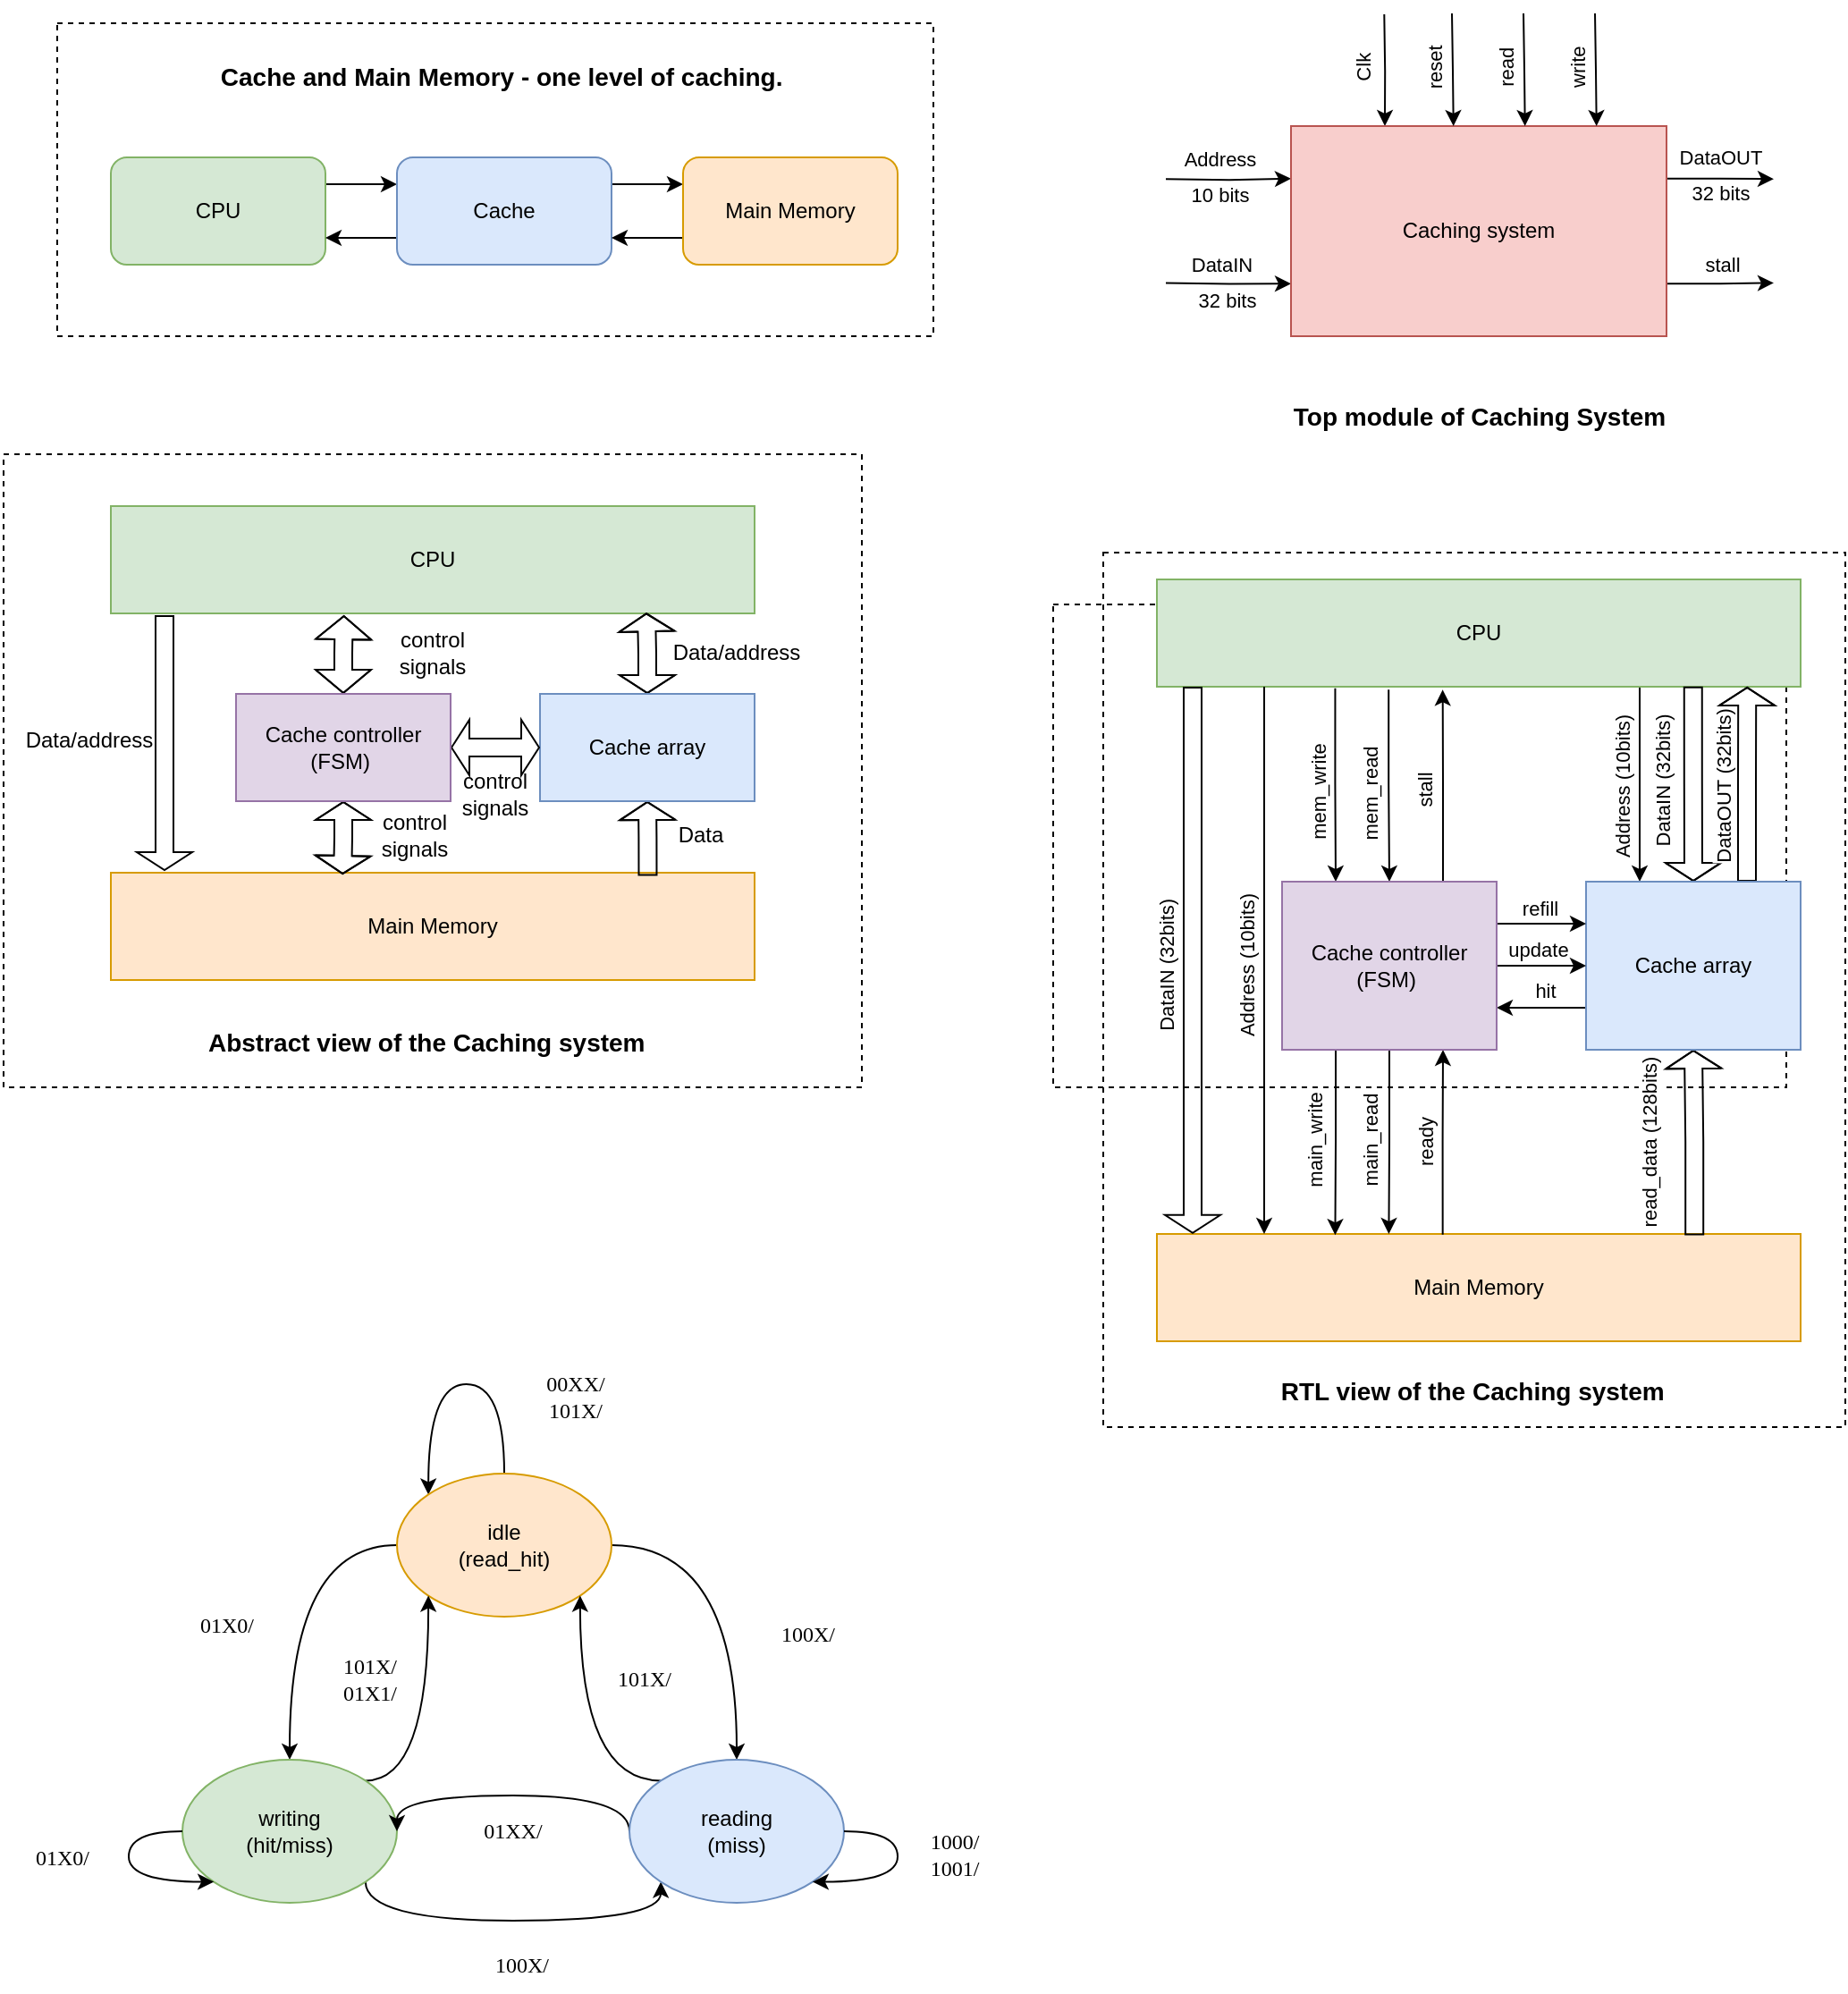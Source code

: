 <mxfile version="21.7.4" type="device">
  <diagram name="Page-1" id="ND6VZfvyGg5ynUlDgcNE">
    <mxGraphModel dx="742" dy="447" grid="0" gridSize="10" guides="1" tooltips="1" connect="1" arrows="1" fold="1" page="1" pageScale="1" pageWidth="1100" pageHeight="850" math="0" shadow="0">
      <root>
        <mxCell id="0" />
        <mxCell id="1" parent="0" />
        <mxCell id="cxgSJoGhjeEEHLOUUmLE-9" value="" style="rounded=0;whiteSpace=wrap;html=1;fillColor=none;strokeColor=default;dashed=1;" parent="1" vertex="1">
          <mxGeometry x="50" y="125" width="490" height="175" as="geometry" />
        </mxCell>
        <mxCell id="cxgSJoGhjeEEHLOUUmLE-4" style="edgeStyle=orthogonalEdgeStyle;rounded=0;orthogonalLoop=1;jettySize=auto;html=1;exitX=1;exitY=0.25;exitDx=0;exitDy=0;entryX=0;entryY=0.25;entryDx=0;entryDy=0;" parent="1" source="cxgSJoGhjeEEHLOUUmLE-1" target="cxgSJoGhjeEEHLOUUmLE-2" edge="1">
          <mxGeometry relative="1" as="geometry" />
        </mxCell>
        <mxCell id="cxgSJoGhjeEEHLOUUmLE-1" value="CPU" style="rounded=1;whiteSpace=wrap;html=1;fillColor=#d5e8d4;strokeColor=#82b366;" parent="1" vertex="1">
          <mxGeometry x="80" y="200" width="120" height="60" as="geometry" />
        </mxCell>
        <mxCell id="cxgSJoGhjeEEHLOUUmLE-5" style="edgeStyle=orthogonalEdgeStyle;rounded=0;orthogonalLoop=1;jettySize=auto;html=1;exitX=0;exitY=0.75;exitDx=0;exitDy=0;entryX=1;entryY=0.75;entryDx=0;entryDy=0;" parent="1" source="cxgSJoGhjeEEHLOUUmLE-2" target="cxgSJoGhjeEEHLOUUmLE-1" edge="1">
          <mxGeometry relative="1" as="geometry" />
        </mxCell>
        <mxCell id="cxgSJoGhjeEEHLOUUmLE-6" style="edgeStyle=orthogonalEdgeStyle;rounded=0;orthogonalLoop=1;jettySize=auto;html=1;exitX=1;exitY=0.25;exitDx=0;exitDy=0;entryX=0;entryY=0.25;entryDx=0;entryDy=0;" parent="1" source="cxgSJoGhjeEEHLOUUmLE-2" target="cxgSJoGhjeEEHLOUUmLE-3" edge="1">
          <mxGeometry relative="1" as="geometry" />
        </mxCell>
        <mxCell id="cxgSJoGhjeEEHLOUUmLE-2" value="Cache" style="rounded=1;whiteSpace=wrap;html=1;fillColor=#dae8fc;strokeColor=#6c8ebf;" parent="1" vertex="1">
          <mxGeometry x="240" y="200" width="120" height="60" as="geometry" />
        </mxCell>
        <mxCell id="cxgSJoGhjeEEHLOUUmLE-7" style="edgeStyle=orthogonalEdgeStyle;rounded=0;orthogonalLoop=1;jettySize=auto;html=1;exitX=0;exitY=0.75;exitDx=0;exitDy=0;entryX=1;entryY=0.75;entryDx=0;entryDy=0;" parent="1" source="cxgSJoGhjeEEHLOUUmLE-3" target="cxgSJoGhjeEEHLOUUmLE-2" edge="1">
          <mxGeometry relative="1" as="geometry" />
        </mxCell>
        <mxCell id="cxgSJoGhjeEEHLOUUmLE-3" value="Main Memory" style="rounded=1;whiteSpace=wrap;html=1;fillColor=#ffe6cc;strokeColor=#d79b00;" parent="1" vertex="1">
          <mxGeometry x="400" y="200" width="120" height="60" as="geometry" />
        </mxCell>
        <mxCell id="cxgSJoGhjeEEHLOUUmLE-8" value="Cache and Main Memory - one level of caching.&amp;nbsp;" style="text;html=1;align=center;verticalAlign=middle;resizable=0;points=[];autosize=1;strokeColor=none;fillColor=none;fontSize=14;fontStyle=1" parent="1" vertex="1">
          <mxGeometry x="130" y="140" width="340" height="30" as="geometry" />
        </mxCell>
        <mxCell id="cxgSJoGhjeEEHLOUUmLE-12" style="edgeStyle=orthogonalEdgeStyle;rounded=0;orthogonalLoop=1;jettySize=auto;html=1;exitX=0;exitY=0.25;exitDx=0;exitDy=0;entryX=0;entryY=0.25;entryDx=0;entryDy=0;" parent="1" target="cxgSJoGhjeEEHLOUUmLE-10" edge="1">
          <mxGeometry relative="1" as="geometry">
            <mxPoint x="670" y="212.095" as="sourcePoint" />
          </mxGeometry>
        </mxCell>
        <mxCell id="cxgSJoGhjeEEHLOUUmLE-22" value="Address" style="edgeLabel;html=1;align=center;verticalAlign=middle;resizable=0;points=[];" parent="cxgSJoGhjeEEHLOUUmLE-12" vertex="1" connectable="0">
          <mxGeometry x="-0.292" relative="1" as="geometry">
            <mxPoint x="5" y="-12" as="offset" />
          </mxGeometry>
        </mxCell>
        <mxCell id="cxgSJoGhjeEEHLOUUmLE-24" value="10 bits" style="edgeLabel;html=1;align=center;verticalAlign=middle;resizable=0;points=[];" parent="cxgSJoGhjeEEHLOUUmLE-12" vertex="1" connectable="0">
          <mxGeometry x="-0.318" y="-3" relative="1" as="geometry">
            <mxPoint x="6" y="5" as="offset" />
          </mxGeometry>
        </mxCell>
        <mxCell id="cxgSJoGhjeEEHLOUUmLE-14" style="edgeStyle=orthogonalEdgeStyle;rounded=0;orthogonalLoop=1;jettySize=auto;html=1;exitX=0;exitY=0.75;exitDx=0;exitDy=0;entryX=0;entryY=0.75;entryDx=0;entryDy=0;" parent="1" target="cxgSJoGhjeEEHLOUUmLE-10" edge="1">
          <mxGeometry relative="1" as="geometry">
            <mxPoint x="670" y="270.19" as="sourcePoint" />
          </mxGeometry>
        </mxCell>
        <mxCell id="cxgSJoGhjeEEHLOUUmLE-23" value="DataIN" style="edgeLabel;html=1;align=center;verticalAlign=middle;resizable=0;points=[];" parent="cxgSJoGhjeEEHLOUUmLE-14" vertex="1" connectable="0">
          <mxGeometry x="-0.097" relative="1" as="geometry">
            <mxPoint x="-1" y="-11" as="offset" />
          </mxGeometry>
        </mxCell>
        <mxCell id="cxgSJoGhjeEEHLOUUmLE-25" value="32 bits" style="edgeLabel;html=1;align=center;verticalAlign=middle;resizable=0;points=[];" parent="cxgSJoGhjeEEHLOUUmLE-14" vertex="1" connectable="0">
          <mxGeometry x="-0.069" y="-1" relative="1" as="geometry">
            <mxPoint x="1" y="8" as="offset" />
          </mxGeometry>
        </mxCell>
        <mxCell id="cxgSJoGhjeEEHLOUUmLE-15" style="edgeStyle=orthogonalEdgeStyle;rounded=0;orthogonalLoop=1;jettySize=auto;html=1;exitX=0.25;exitY=0;exitDx=0;exitDy=0;entryX=0.25;entryY=0;entryDx=0;entryDy=0;" parent="1" target="cxgSJoGhjeEEHLOUUmLE-10" edge="1">
          <mxGeometry relative="1" as="geometry">
            <mxPoint x="792.143" y="120" as="sourcePoint" />
          </mxGeometry>
        </mxCell>
        <mxCell id="cxgSJoGhjeEEHLOUUmLE-39" value="Clk" style="edgeLabel;html=1;align=center;verticalAlign=middle;resizable=0;points=[];rotation=-90;" parent="cxgSJoGhjeEEHLOUUmLE-15" vertex="1" connectable="0">
          <mxGeometry x="-0.414" y="2" relative="1" as="geometry">
            <mxPoint x="-14" y="12" as="offset" />
          </mxGeometry>
        </mxCell>
        <mxCell id="cxgSJoGhjeEEHLOUUmLE-40" value="reset" style="edgeLabel;html=1;align=center;verticalAlign=middle;resizable=0;points=[];rotation=-90;" parent="cxgSJoGhjeEEHLOUUmLE-15" vertex="1" connectable="0">
          <mxGeometry x="-0.414" y="2" relative="1" as="geometry">
            <mxPoint x="26" y="12" as="offset" />
          </mxGeometry>
        </mxCell>
        <mxCell id="cxgSJoGhjeEEHLOUUmLE-41" value="read" style="edgeLabel;html=1;align=center;verticalAlign=middle;resizable=0;points=[];rotation=-90;" parent="cxgSJoGhjeEEHLOUUmLE-15" vertex="1" connectable="0">
          <mxGeometry x="-0.414" y="2" relative="1" as="geometry">
            <mxPoint x="66" y="12" as="offset" />
          </mxGeometry>
        </mxCell>
        <mxCell id="cxgSJoGhjeEEHLOUUmLE-42" value="write" style="edgeLabel;html=1;align=center;verticalAlign=middle;resizable=0;points=[];rotation=-90;" parent="cxgSJoGhjeEEHLOUUmLE-15" vertex="1" connectable="0">
          <mxGeometry x="-0.414" y="2" relative="1" as="geometry">
            <mxPoint x="106" y="12" as="offset" />
          </mxGeometry>
        </mxCell>
        <mxCell id="cxgSJoGhjeEEHLOUUmLE-20" style="edgeStyle=orthogonalEdgeStyle;rounded=0;orthogonalLoop=1;jettySize=auto;html=1;exitX=1;exitY=0.25;exitDx=0;exitDy=0;" parent="1" source="cxgSJoGhjeEEHLOUUmLE-10" edge="1">
          <mxGeometry relative="1" as="geometry">
            <mxPoint x="1010" y="212.095" as="targetPoint" />
          </mxGeometry>
        </mxCell>
        <mxCell id="cxgSJoGhjeEEHLOUUmLE-28" value="DataOUT" style="edgeLabel;html=1;align=center;verticalAlign=middle;resizable=0;points=[];" parent="cxgSJoGhjeEEHLOUUmLE-20" vertex="1" connectable="0">
          <mxGeometry x="0.067" y="1" relative="1" as="geometry">
            <mxPoint x="-2" y="-12" as="offset" />
          </mxGeometry>
        </mxCell>
        <mxCell id="cxgSJoGhjeEEHLOUUmLE-137" value="32 bits" style="edgeLabel;html=1;align=center;verticalAlign=middle;resizable=0;points=[];" parent="cxgSJoGhjeEEHLOUUmLE-20" vertex="1" connectable="0">
          <mxGeometry x="0.067" y="1" relative="1" as="geometry">
            <mxPoint x="-2" y="8" as="offset" />
          </mxGeometry>
        </mxCell>
        <mxCell id="cxgSJoGhjeEEHLOUUmLE-21" style="edgeStyle=orthogonalEdgeStyle;rounded=0;orthogonalLoop=1;jettySize=auto;html=1;exitX=1;exitY=0.75;exitDx=0;exitDy=0;" parent="1" source="cxgSJoGhjeEEHLOUUmLE-10" edge="1">
          <mxGeometry relative="1" as="geometry">
            <mxPoint x="1010" y="270.19" as="targetPoint" />
          </mxGeometry>
        </mxCell>
        <mxCell id="cxgSJoGhjeEEHLOUUmLE-27" value="stall" style="edgeLabel;html=1;align=center;verticalAlign=middle;resizable=0;points=[];" parent="cxgSJoGhjeEEHLOUUmLE-21" vertex="1" connectable="0">
          <mxGeometry x="0.247" y="-2" relative="1" as="geometry">
            <mxPoint x="-7" y="-13" as="offset" />
          </mxGeometry>
        </mxCell>
        <mxCell id="cxgSJoGhjeEEHLOUUmLE-10" value="Caching system" style="rounded=0;whiteSpace=wrap;html=1;fillColor=#f8cecc;strokeColor=#b85450;" parent="1" vertex="1">
          <mxGeometry x="740" y="182.5" width="210" height="117.5" as="geometry" />
        </mxCell>
        <mxCell id="cxgSJoGhjeEEHLOUUmLE-36" style="edgeStyle=orthogonalEdgeStyle;rounded=0;orthogonalLoop=1;jettySize=auto;html=1;exitX=0.25;exitY=0;exitDx=0;exitDy=0;entryX=0.25;entryY=0;entryDx=0;entryDy=0;" parent="1" edge="1">
          <mxGeometry relative="1" as="geometry">
            <mxPoint x="830.86" y="182.5" as="targetPoint" />
            <mxPoint x="830.003" y="119.5" as="sourcePoint" />
          </mxGeometry>
        </mxCell>
        <mxCell id="cxgSJoGhjeEEHLOUUmLE-37" style="edgeStyle=orthogonalEdgeStyle;rounded=0;orthogonalLoop=1;jettySize=auto;html=1;exitX=0.25;exitY=0;exitDx=0;exitDy=0;entryX=0.25;entryY=0;entryDx=0;entryDy=0;" parent="1" edge="1">
          <mxGeometry relative="1" as="geometry">
            <mxPoint x="870.86" y="182.5" as="targetPoint" />
            <mxPoint x="870.003" y="119.5" as="sourcePoint" />
          </mxGeometry>
        </mxCell>
        <mxCell id="cxgSJoGhjeEEHLOUUmLE-38" style="edgeStyle=orthogonalEdgeStyle;rounded=0;orthogonalLoop=1;jettySize=auto;html=1;exitX=0.25;exitY=0;exitDx=0;exitDy=0;entryX=0.25;entryY=0;entryDx=0;entryDy=0;" parent="1" edge="1">
          <mxGeometry relative="1" as="geometry">
            <mxPoint x="910.86" y="182.5" as="targetPoint" />
            <mxPoint x="910.003" y="119.5" as="sourcePoint" />
          </mxGeometry>
        </mxCell>
        <mxCell id="cxgSJoGhjeEEHLOUUmLE-43" value="Top module of Caching System" style="text;html=1;align=center;verticalAlign=middle;resizable=0;points=[];autosize=1;strokeColor=none;fillColor=none;fontSize=14;fontStyle=1" parent="1" vertex="1">
          <mxGeometry x="730" y="330" width="230" height="30" as="geometry" />
        </mxCell>
        <mxCell id="cxgSJoGhjeEEHLOUUmLE-44" value="" style="rounded=0;whiteSpace=wrap;html=1;fillColor=none;strokeColor=default;dashed=1;" parent="1" vertex="1">
          <mxGeometry x="607" y="450" width="410" height="270" as="geometry" />
        </mxCell>
        <mxCell id="cxgSJoGhjeEEHLOUUmLE-45" value="CPU" style="rounded=0;whiteSpace=wrap;html=1;fillColor=#d5e8d4;strokeColor=#82b366;" parent="1" vertex="1">
          <mxGeometry x="80" y="395" width="360" height="60" as="geometry" />
        </mxCell>
        <mxCell id="cxgSJoGhjeEEHLOUUmLE-46" value="Main Memory" style="rounded=0;whiteSpace=wrap;html=1;fillColor=#ffe6cc;strokeColor=#d79b00;" parent="1" vertex="1">
          <mxGeometry x="80" y="600" width="360" height="60" as="geometry" />
        </mxCell>
        <mxCell id="cxgSJoGhjeEEHLOUUmLE-54" style="edgeStyle=orthogonalEdgeStyle;rounded=0;orthogonalLoop=1;jettySize=auto;html=1;exitX=0.5;exitY=0;exitDx=0;exitDy=0;entryX=0.832;entryY=0.994;entryDx=0;entryDy=0;entryPerimeter=0;startArrow=classic;startFill=1;shape=flexArrow;endSize=3;startSize=3;fillColor=none;" parent="1" source="cxgSJoGhjeEEHLOUUmLE-47" target="cxgSJoGhjeEEHLOUUmLE-45" edge="1">
          <mxGeometry relative="1" as="geometry" />
        </mxCell>
        <mxCell id="cxgSJoGhjeEEHLOUUmLE-60" style="edgeStyle=orthogonalEdgeStyle;rounded=0;orthogonalLoop=1;jettySize=auto;html=1;exitX=0.834;exitY=0.029;exitDx=0;exitDy=0;entryX=0.5;entryY=1;entryDx=0;entryDy=0;shape=flexArrow;endSize=3;startSize=3;exitPerimeter=0;" parent="1" source="cxgSJoGhjeEEHLOUUmLE-46" target="cxgSJoGhjeEEHLOUUmLE-47" edge="1">
          <mxGeometry relative="1" as="geometry" />
        </mxCell>
        <mxCell id="cxgSJoGhjeEEHLOUUmLE-47" value="Cache array" style="rounded=0;whiteSpace=wrap;html=1;fillColor=#dae8fc;strokeColor=#6c8ebf;" parent="1" vertex="1">
          <mxGeometry x="320" y="500" width="120" height="60" as="geometry" />
        </mxCell>
        <mxCell id="cxgSJoGhjeEEHLOUUmLE-51" style="edgeStyle=orthogonalEdgeStyle;rounded=0;orthogonalLoop=1;jettySize=auto;html=1;exitX=0.5;exitY=0;exitDx=0;exitDy=0;entryX=0.362;entryY=1.017;entryDx=0;entryDy=0;entryPerimeter=0;startArrow=classic;startFill=1;shape=flexArrow;endSize=4;startSize=4;" parent="1" source="cxgSJoGhjeEEHLOUUmLE-48" target="cxgSJoGhjeEEHLOUUmLE-45" edge="1">
          <mxGeometry relative="1" as="geometry" />
        </mxCell>
        <mxCell id="cxgSJoGhjeEEHLOUUmLE-53" style="edgeStyle=orthogonalEdgeStyle;rounded=0;orthogonalLoop=1;jettySize=auto;html=1;exitX=1;exitY=0.5;exitDx=0;exitDy=0;entryX=0;entryY=0.5;entryDx=0;entryDy=0;startArrow=classic;startFill=1;shape=flexArrow;endSize=3;startSize=3;" parent="1" source="cxgSJoGhjeEEHLOUUmLE-48" target="cxgSJoGhjeEEHLOUUmLE-47" edge="1">
          <mxGeometry relative="1" as="geometry" />
        </mxCell>
        <mxCell id="cxgSJoGhjeEEHLOUUmLE-59" style="edgeStyle=orthogonalEdgeStyle;rounded=0;orthogonalLoop=1;jettySize=auto;html=1;exitX=0.5;exitY=1;exitDx=0;exitDy=0;entryX=0.36;entryY=0.017;entryDx=0;entryDy=0;entryPerimeter=0;startArrow=classic;startFill=1;shape=flexArrow;endSize=3;startSize=3;" parent="1" source="cxgSJoGhjeEEHLOUUmLE-48" target="cxgSJoGhjeEEHLOUUmLE-46" edge="1">
          <mxGeometry relative="1" as="geometry" />
        </mxCell>
        <mxCell id="cxgSJoGhjeEEHLOUUmLE-48" value="Cache controller&lt;br&gt;(FSM)&amp;nbsp;" style="rounded=0;whiteSpace=wrap;html=1;fillColor=#e1d5e7;strokeColor=#9673a6;" parent="1" vertex="1">
          <mxGeometry x="150" y="500" width="120" height="60" as="geometry" />
        </mxCell>
        <mxCell id="cxgSJoGhjeEEHLOUUmLE-58" value="" style="endArrow=classic;html=1;rounded=0;shape=flexArrow;endSize=3;startSize=3;" parent="1" edge="1">
          <mxGeometry width="50" height="50" relative="1" as="geometry">
            <mxPoint x="110" y="456" as="sourcePoint" />
            <mxPoint x="110" y="599" as="targetPoint" />
          </mxGeometry>
        </mxCell>
        <mxCell id="cxgSJoGhjeEEHLOUUmLE-61" value="control signals" style="text;html=1;strokeColor=none;fillColor=none;align=center;verticalAlign=middle;whiteSpace=wrap;rounded=0;" parent="1" vertex="1">
          <mxGeometry x="230" y="462" width="60" height="30" as="geometry" />
        </mxCell>
        <mxCell id="cxgSJoGhjeEEHLOUUmLE-62" value="control signals" style="text;html=1;strokeColor=none;fillColor=none;align=center;verticalAlign=middle;whiteSpace=wrap;rounded=0;" parent="1" vertex="1">
          <mxGeometry x="220" y="564" width="60" height="30" as="geometry" />
        </mxCell>
        <mxCell id="cxgSJoGhjeEEHLOUUmLE-63" value="control signals" style="text;html=1;strokeColor=none;fillColor=none;align=center;verticalAlign=middle;whiteSpace=wrap;rounded=0;" parent="1" vertex="1">
          <mxGeometry x="265" y="541" width="60" height="30" as="geometry" />
        </mxCell>
        <mxCell id="cxgSJoGhjeEEHLOUUmLE-64" value="Data/address" style="text;html=1;strokeColor=none;fillColor=none;align=center;verticalAlign=middle;whiteSpace=wrap;rounded=0;" parent="1" vertex="1">
          <mxGeometry x="38" y="511" width="60" height="30" as="geometry" />
        </mxCell>
        <mxCell id="cxgSJoGhjeEEHLOUUmLE-65" value="Data/address" style="text;html=1;strokeColor=none;fillColor=none;align=center;verticalAlign=middle;whiteSpace=wrap;rounded=0;" parent="1" vertex="1">
          <mxGeometry x="400" y="462" width="60" height="30" as="geometry" />
        </mxCell>
        <mxCell id="cxgSJoGhjeEEHLOUUmLE-66" value="Data" style="text;html=1;strokeColor=none;fillColor=none;align=center;verticalAlign=middle;whiteSpace=wrap;rounded=0;" parent="1" vertex="1">
          <mxGeometry x="380" y="564" width="60" height="30" as="geometry" />
        </mxCell>
        <mxCell id="cxgSJoGhjeEEHLOUUmLE-67" value="" style="rounded=0;whiteSpace=wrap;html=1;fillColor=none;strokeColor=default;dashed=1;" parent="1" vertex="1">
          <mxGeometry x="20" y="366" width="480" height="354" as="geometry" />
        </mxCell>
        <mxCell id="cxgSJoGhjeEEHLOUUmLE-68" value="Abstract view of the Caching system&amp;nbsp;&amp;nbsp;" style="text;html=1;align=center;verticalAlign=middle;resizable=0;points=[];autosize=1;strokeColor=none;fillColor=none;fontSize=14;fontStyle=1" parent="1" vertex="1">
          <mxGeometry x="120" y="680" width="280" height="30" as="geometry" />
        </mxCell>
        <mxCell id="cxgSJoGhjeEEHLOUUmLE-131" style="edgeStyle=orthogonalEdgeStyle;rounded=0;orthogonalLoop=1;jettySize=auto;html=1;exitX=0.75;exitY=1;exitDx=0;exitDy=0;entryX=0.25;entryY=0;entryDx=0;entryDy=0;" parent="1" source="cxgSJoGhjeEEHLOUUmLE-69" target="cxgSJoGhjeEEHLOUUmLE-73" edge="1">
          <mxGeometry relative="1" as="geometry" />
        </mxCell>
        <mxCell id="cxgSJoGhjeEEHLOUUmLE-69" value="CPU" style="rounded=0;whiteSpace=wrap;html=1;fillColor=#d5e8d4;strokeColor=#82b366;" parent="1" vertex="1">
          <mxGeometry x="665" y="436" width="360" height="60" as="geometry" />
        </mxCell>
        <mxCell id="cxgSJoGhjeEEHLOUUmLE-70" value="Main Memory" style="rounded=0;whiteSpace=wrap;html=1;fillColor=#ffe6cc;strokeColor=#d79b00;" parent="1" vertex="1">
          <mxGeometry x="665" y="802" width="360" height="60" as="geometry" />
        </mxCell>
        <mxCell id="cxgSJoGhjeEEHLOUUmLE-88" style="edgeStyle=orthogonalEdgeStyle;rounded=0;orthogonalLoop=1;jettySize=auto;html=1;exitX=0;exitY=0.75;exitDx=0;exitDy=0;entryX=1;entryY=0.75;entryDx=0;entryDy=0;" parent="1" source="cxgSJoGhjeEEHLOUUmLE-73" target="cxgSJoGhjeEEHLOUUmLE-77" edge="1">
          <mxGeometry relative="1" as="geometry" />
        </mxCell>
        <mxCell id="cxgSJoGhjeEEHLOUUmLE-91" value="hit" style="edgeLabel;html=1;align=center;verticalAlign=middle;resizable=0;points=[];" parent="cxgSJoGhjeEEHLOUUmLE-88" vertex="1" connectable="0">
          <mxGeometry x="-0.253" y="2" relative="1" as="geometry">
            <mxPoint x="-5" y="-12" as="offset" />
          </mxGeometry>
        </mxCell>
        <mxCell id="cxgSJoGhjeEEHLOUUmLE-118" style="edgeStyle=orthogonalEdgeStyle;rounded=0;orthogonalLoop=1;jettySize=auto;html=1;" parent="1" source="cxgSJoGhjeEEHLOUUmLE-69" edge="1">
          <mxGeometry relative="1" as="geometry">
            <mxPoint x="725" y="802" as="targetPoint" />
            <Array as="points">
              <mxPoint x="725" y="802" />
            </Array>
          </mxGeometry>
        </mxCell>
        <mxCell id="cxgSJoGhjeEEHLOUUmLE-119" value="Address (10bits)" style="edgeLabel;html=1;align=center;verticalAlign=middle;resizable=0;points=[];rotation=-90;" parent="cxgSJoGhjeEEHLOUUmLE-118" vertex="1" connectable="0">
          <mxGeometry x="0.025" y="3" relative="1" as="geometry">
            <mxPoint x="-13" y="-1" as="offset" />
          </mxGeometry>
        </mxCell>
        <mxCell id="cxgSJoGhjeEEHLOUUmLE-120" style="edgeStyle=orthogonalEdgeStyle;rounded=0;orthogonalLoop=1;jettySize=auto;html=1;exitX=0.833;exitY=0.997;exitDx=0;exitDy=0;entryX=0.5;entryY=0;entryDx=0;entryDy=0;exitPerimeter=0;shape=flexArrow;endSize=3;startSize=3;" parent="1" source="cxgSJoGhjeEEHLOUUmLE-69" target="cxgSJoGhjeEEHLOUUmLE-73" edge="1">
          <mxGeometry relative="1" as="geometry" />
        </mxCell>
        <mxCell id="cxgSJoGhjeEEHLOUUmLE-123" value="DataIN&amp;nbsp;(32bits)" style="edgeLabel;html=1;align=center;verticalAlign=middle;resizable=0;points=[];rotation=-90;" parent="cxgSJoGhjeEEHLOUUmLE-120" vertex="1" connectable="0">
          <mxGeometry x="0.022" y="-4" relative="1" as="geometry">
            <mxPoint x="-13" y="-3" as="offset" />
          </mxGeometry>
        </mxCell>
        <mxCell id="cxgSJoGhjeEEHLOUUmLE-126" value="DataOUT&amp;nbsp;(32bits)" style="edgeLabel;html=1;align=center;verticalAlign=middle;resizable=0;points=[];rotation=-90;" parent="cxgSJoGhjeEEHLOUUmLE-120" vertex="1" connectable="0">
          <mxGeometry x="0.022" y="-4" relative="1" as="geometry">
            <mxPoint x="21" as="offset" />
          </mxGeometry>
        </mxCell>
        <mxCell id="cxgSJoGhjeEEHLOUUmLE-122" style="edgeStyle=orthogonalEdgeStyle;rounded=0;orthogonalLoop=1;jettySize=auto;html=1;exitX=0.75;exitY=0;exitDx=0;exitDy=0;entryX=0.917;entryY=1;entryDx=0;entryDy=0;entryPerimeter=0;shape=flexArrow;endSize=3;startSize=3;" parent="1" source="cxgSJoGhjeEEHLOUUmLE-73" target="cxgSJoGhjeEEHLOUUmLE-69" edge="1">
          <mxGeometry relative="1" as="geometry" />
        </mxCell>
        <mxCell id="cxgSJoGhjeEEHLOUUmLE-130" style="edgeStyle=orthogonalEdgeStyle;rounded=0;orthogonalLoop=1;jettySize=auto;html=1;exitX=0.835;exitY=0.013;exitDx=0;exitDy=0;shape=flexArrow;endSize=3;startSize=3;entryX=0.5;entryY=1;entryDx=0;entryDy=0;exitPerimeter=0;" parent="1" source="cxgSJoGhjeEEHLOUUmLE-70" target="cxgSJoGhjeEEHLOUUmLE-73" edge="1">
          <mxGeometry relative="1" as="geometry">
            <mxPoint x="965" y="775" as="sourcePoint" />
          </mxGeometry>
        </mxCell>
        <mxCell id="cxgSJoGhjeEEHLOUUmLE-73" value="Cache array" style="rounded=0;whiteSpace=wrap;html=1;fillColor=#dae8fc;strokeColor=#6c8ebf;" parent="1" vertex="1">
          <mxGeometry x="905" y="605" width="120" height="94" as="geometry" />
        </mxCell>
        <mxCell id="cxgSJoGhjeEEHLOUUmLE-89" style="edgeStyle=orthogonalEdgeStyle;rounded=0;orthogonalLoop=1;jettySize=auto;html=1;exitX=1;exitY=0.5;exitDx=0;exitDy=0;entryX=0;entryY=0.5;entryDx=0;entryDy=0;" parent="1" source="cxgSJoGhjeEEHLOUUmLE-77" target="cxgSJoGhjeEEHLOUUmLE-73" edge="1">
          <mxGeometry relative="1" as="geometry" />
        </mxCell>
        <mxCell id="cxgSJoGhjeEEHLOUUmLE-92" value="update" style="edgeLabel;html=1;align=center;verticalAlign=middle;resizable=0;points=[];" parent="cxgSJoGhjeEEHLOUUmLE-89" vertex="1" connectable="0">
          <mxGeometry x="-0.047" y="1" relative="1" as="geometry">
            <mxPoint x="-1" y="-8" as="offset" />
          </mxGeometry>
        </mxCell>
        <mxCell id="cxgSJoGhjeEEHLOUUmLE-90" style="edgeStyle=orthogonalEdgeStyle;rounded=0;orthogonalLoop=1;jettySize=auto;html=1;exitX=1;exitY=0.25;exitDx=0;exitDy=0;entryX=0;entryY=0.25;entryDx=0;entryDy=0;" parent="1" source="cxgSJoGhjeEEHLOUUmLE-77" target="cxgSJoGhjeEEHLOUUmLE-73" edge="1">
          <mxGeometry relative="1" as="geometry" />
        </mxCell>
        <mxCell id="cxgSJoGhjeEEHLOUUmLE-93" value="refill" style="edgeLabel;html=1;align=center;verticalAlign=middle;resizable=0;points=[];" parent="cxgSJoGhjeEEHLOUUmLE-90" vertex="1" connectable="0">
          <mxGeometry x="-0.213" y="-4" relative="1" as="geometry">
            <mxPoint x="4" y="-13" as="offset" />
          </mxGeometry>
        </mxCell>
        <mxCell id="cxgSJoGhjeEEHLOUUmLE-94" style="edgeStyle=orthogonalEdgeStyle;rounded=0;orthogonalLoop=1;jettySize=auto;html=1;exitX=0.75;exitY=0;exitDx=0;exitDy=0;entryX=0.444;entryY=1.028;entryDx=0;entryDy=0;entryPerimeter=0;" parent="1" source="cxgSJoGhjeEEHLOUUmLE-77" target="cxgSJoGhjeEEHLOUUmLE-69" edge="1">
          <mxGeometry relative="1" as="geometry" />
        </mxCell>
        <mxCell id="cxgSJoGhjeEEHLOUUmLE-97" value="stall" style="edgeLabel;html=1;align=center;verticalAlign=middle;resizable=0;points=[];rotation=-90;" parent="cxgSJoGhjeEEHLOUUmLE-94" vertex="1" connectable="0">
          <mxGeometry x="0.043" y="1" relative="1" as="geometry">
            <mxPoint x="-9" y="5" as="offset" />
          </mxGeometry>
        </mxCell>
        <mxCell id="cxgSJoGhjeEEHLOUUmLE-95" style="edgeStyle=orthogonalEdgeStyle;rounded=0;orthogonalLoop=1;jettySize=auto;html=1;exitX=0.36;exitY=1.028;exitDx=0;exitDy=0;entryX=0.5;entryY=0;entryDx=0;entryDy=0;exitPerimeter=0;" parent="1" source="cxgSJoGhjeEEHLOUUmLE-69" target="cxgSJoGhjeEEHLOUUmLE-77" edge="1">
          <mxGeometry relative="1" as="geometry" />
        </mxCell>
        <mxCell id="cxgSJoGhjeEEHLOUUmLE-96" style="edgeStyle=orthogonalEdgeStyle;rounded=0;orthogonalLoop=1;jettySize=auto;html=1;exitX=0.277;exitY=1.014;exitDx=0;exitDy=0;entryX=0.25;entryY=0;entryDx=0;entryDy=0;exitPerimeter=0;" parent="1" source="cxgSJoGhjeEEHLOUUmLE-69" target="cxgSJoGhjeEEHLOUUmLE-77" edge="1">
          <mxGeometry relative="1" as="geometry" />
        </mxCell>
        <mxCell id="cxgSJoGhjeEEHLOUUmLE-107" style="edgeStyle=orthogonalEdgeStyle;rounded=0;orthogonalLoop=1;jettySize=auto;html=1;exitX=0.444;exitY=0.007;exitDx=0;exitDy=0;entryX=0.75;entryY=1;entryDx=0;entryDy=0;exitPerimeter=0;" parent="1" source="cxgSJoGhjeEEHLOUUmLE-70" target="cxgSJoGhjeEEHLOUUmLE-77" edge="1">
          <mxGeometry relative="1" as="geometry" />
        </mxCell>
        <mxCell id="cxgSJoGhjeEEHLOUUmLE-108" value="ready" style="edgeLabel;html=1;align=center;verticalAlign=middle;resizable=0;points=[];rotation=-90;" parent="cxgSJoGhjeEEHLOUUmLE-107" vertex="1" connectable="0">
          <mxGeometry x="-0.183" y="1" relative="1" as="geometry">
            <mxPoint x="-9" y="-9" as="offset" />
          </mxGeometry>
        </mxCell>
        <mxCell id="cxgSJoGhjeEEHLOUUmLE-114" value="main_read" style="edgeLabel;html=1;align=center;verticalAlign=middle;resizable=0;points=[];rotation=-90;" parent="cxgSJoGhjeEEHLOUUmLE-107" vertex="1" connectable="0">
          <mxGeometry x="-0.183" y="1" relative="1" as="geometry">
            <mxPoint x="-40" y="-10" as="offset" />
          </mxGeometry>
        </mxCell>
        <mxCell id="cxgSJoGhjeEEHLOUUmLE-115" value="main_write" style="edgeLabel;html=1;align=center;verticalAlign=middle;resizable=0;points=[];rotation=-90;" parent="cxgSJoGhjeEEHLOUUmLE-107" vertex="1" connectable="0">
          <mxGeometry x="-0.183" y="1" relative="1" as="geometry">
            <mxPoint x="-71" y="-10" as="offset" />
          </mxGeometry>
        </mxCell>
        <mxCell id="cxgSJoGhjeEEHLOUUmLE-113" style="edgeStyle=orthogonalEdgeStyle;rounded=0;orthogonalLoop=1;jettySize=auto;html=1;exitX=0.25;exitY=1;exitDx=0;exitDy=0;entryX=0.277;entryY=0.01;entryDx=0;entryDy=0;entryPerimeter=0;" parent="1" source="cxgSJoGhjeEEHLOUUmLE-77" target="cxgSJoGhjeEEHLOUUmLE-70" edge="1">
          <mxGeometry relative="1" as="geometry" />
        </mxCell>
        <mxCell id="cxgSJoGhjeEEHLOUUmLE-116" style="edgeStyle=orthogonalEdgeStyle;rounded=0;orthogonalLoop=1;jettySize=auto;html=1;exitX=0.5;exitY=1;exitDx=0;exitDy=0;" parent="1" source="cxgSJoGhjeEEHLOUUmLE-77" edge="1">
          <mxGeometry relative="1" as="geometry">
            <mxPoint x="794.71" y="802" as="targetPoint" />
            <mxPoint x="795" y="726" as="sourcePoint" />
          </mxGeometry>
        </mxCell>
        <mxCell id="cxgSJoGhjeEEHLOUUmLE-77" value="Cache controller&lt;br&gt;(FSM)&amp;nbsp;" style="rounded=0;whiteSpace=wrap;html=1;fillColor=#e1d5e7;strokeColor=#9673a6;" parent="1" vertex="1">
          <mxGeometry x="735" y="605" width="120" height="94" as="geometry" />
        </mxCell>
        <mxCell id="cxgSJoGhjeEEHLOUUmLE-86" value="RTL view of the Caching system&amp;nbsp;&amp;nbsp;" style="text;html=1;align=center;verticalAlign=middle;resizable=0;points=[];autosize=1;strokeColor=none;fillColor=none;fontSize=14;fontStyle=1" parent="1" vertex="1">
          <mxGeometry x="720" y="875" width="250" height="30" as="geometry" />
        </mxCell>
        <mxCell id="cxgSJoGhjeEEHLOUUmLE-101" value="mem_read" style="edgeLabel;html=1;align=center;verticalAlign=middle;resizable=0;points=[];rotation=-90;" parent="1" vertex="1" connectable="0">
          <mxGeometry x="783.997" y="554.999" as="geometry">
            <mxPoint x="-1" y="6.123e-17" as="offset" />
          </mxGeometry>
        </mxCell>
        <mxCell id="cxgSJoGhjeEEHLOUUmLE-102" value="mem_write" style="edgeLabel;html=1;align=center;verticalAlign=middle;resizable=0;points=[];rotation=-90;" parent="1" vertex="1" connectable="0">
          <mxGeometry x="748.997" y="551.999" as="geometry">
            <mxPoint x="-3" y="6" as="offset" />
          </mxGeometry>
        </mxCell>
        <mxCell id="cxgSJoGhjeEEHLOUUmLE-128" value="read_data (128bits)" style="edgeLabel;html=1;align=center;verticalAlign=middle;resizable=0;points=[];rotation=-90;" parent="1" vertex="1" connectable="0">
          <mxGeometry x="939.998" y="751.004" as="geometry" />
        </mxCell>
        <mxCell id="cxgSJoGhjeEEHLOUUmLE-132" value="Address (10bits)" style="edgeLabel;html=1;align=center;verticalAlign=middle;resizable=0;points=[];rotation=-90;" parent="1" vertex="1" connectable="0">
          <mxGeometry x="925.004" y="551.999" as="geometry" />
        </mxCell>
        <mxCell id="cxgSJoGhjeEEHLOUUmLE-133" style="edgeStyle=orthogonalEdgeStyle;rounded=0;orthogonalLoop=1;jettySize=auto;html=1;shape=flexArrow;endSize=3;startSize=3;" parent="1" edge="1">
          <mxGeometry relative="1" as="geometry">
            <mxPoint x="685" y="495.94" as="sourcePoint" />
            <mxPoint x="685" y="801.94" as="targetPoint" />
            <Array as="points">
              <mxPoint x="685" y="801.94" />
            </Array>
          </mxGeometry>
        </mxCell>
        <mxCell id="cxgSJoGhjeEEHLOUUmLE-134" value="DataIN&amp;nbsp;(32bits)" style="edgeLabel;html=1;align=center;verticalAlign=middle;resizable=0;points=[];rotation=-90;" parent="cxgSJoGhjeEEHLOUUmLE-133" vertex="1" connectable="0">
          <mxGeometry x="0.025" y="3" relative="1" as="geometry">
            <mxPoint x="-18" y="-1" as="offset" />
          </mxGeometry>
        </mxCell>
        <mxCell id="cxgSJoGhjeEEHLOUUmLE-136" value="" style="rounded=0;whiteSpace=wrap;html=1;fillColor=none;strokeColor=default;dashed=1;" parent="1" vertex="1">
          <mxGeometry x="635" y="421" width="415" height="489" as="geometry" />
        </mxCell>
        <mxCell id="u3oqAJXQ_rKvt90o694S-5" style="edgeStyle=orthogonalEdgeStyle;orthogonalLoop=1;jettySize=auto;html=1;exitX=0.5;exitY=0;exitDx=0;exitDy=0;entryX=0;entryY=0;entryDx=0;entryDy=0;curved=1;" edge="1" parent="1" source="u3oqAJXQ_rKvt90o694S-1" target="u3oqAJXQ_rKvt90o694S-1">
          <mxGeometry relative="1" as="geometry">
            <mxPoint x="220" y="906" as="targetPoint" />
            <Array as="points">
              <mxPoint x="300" y="886" />
              <mxPoint x="258" y="886" />
            </Array>
          </mxGeometry>
        </mxCell>
        <mxCell id="u3oqAJXQ_rKvt90o694S-10" style="edgeStyle=orthogonalEdgeStyle;orthogonalLoop=1;jettySize=auto;html=1;exitX=1;exitY=0.5;exitDx=0;exitDy=0;entryX=0.5;entryY=0;entryDx=0;entryDy=0;curved=1;" edge="1" parent="1" source="u3oqAJXQ_rKvt90o694S-1" target="u3oqAJXQ_rKvt90o694S-3">
          <mxGeometry relative="1" as="geometry" />
        </mxCell>
        <mxCell id="u3oqAJXQ_rKvt90o694S-12" style="edgeStyle=orthogonalEdgeStyle;orthogonalLoop=1;jettySize=auto;html=1;exitX=0;exitY=0.5;exitDx=0;exitDy=0;entryX=0.5;entryY=0;entryDx=0;entryDy=0;curved=1;" edge="1" parent="1" source="u3oqAJXQ_rKvt90o694S-1" target="u3oqAJXQ_rKvt90o694S-2">
          <mxGeometry relative="1" as="geometry" />
        </mxCell>
        <mxCell id="u3oqAJXQ_rKvt90o694S-1" value="idle&lt;br&gt;(read_hit)" style="ellipse;whiteSpace=wrap;html=1;fillColor=#ffe6cc;strokeColor=#d79b00;" vertex="1" parent="1">
          <mxGeometry x="240" y="936" width="120" height="80" as="geometry" />
        </mxCell>
        <mxCell id="u3oqAJXQ_rKvt90o694S-13" style="edgeStyle=orthogonalEdgeStyle;orthogonalLoop=1;jettySize=auto;html=1;exitX=1;exitY=0;exitDx=0;exitDy=0;entryX=0;entryY=1;entryDx=0;entryDy=0;curved=1;" edge="1" parent="1" source="u3oqAJXQ_rKvt90o694S-2" target="u3oqAJXQ_rKvt90o694S-1">
          <mxGeometry relative="1" as="geometry">
            <Array as="points">
              <mxPoint x="258" y="1108" />
            </Array>
          </mxGeometry>
        </mxCell>
        <mxCell id="u3oqAJXQ_rKvt90o694S-15" style="edgeStyle=orthogonalEdgeStyle;orthogonalLoop=1;jettySize=auto;html=1;exitX=1;exitY=1;exitDx=0;exitDy=0;entryX=0;entryY=1;entryDx=0;entryDy=0;curved=1;" edge="1" parent="1" source="u3oqAJXQ_rKvt90o694S-2" target="u3oqAJXQ_rKvt90o694S-3">
          <mxGeometry relative="1" as="geometry">
            <Array as="points">
              <mxPoint x="222" y="1186" />
              <mxPoint x="388" y="1186" />
            </Array>
          </mxGeometry>
        </mxCell>
        <mxCell id="u3oqAJXQ_rKvt90o694S-2" value="writing&lt;br style=&quot;border-color: var(--border-color);&quot;&gt;(hit/miss)" style="ellipse;whiteSpace=wrap;html=1;fillColor=#d5e8d4;strokeColor=#82b366;" vertex="1" parent="1">
          <mxGeometry x="120" y="1096" width="120" height="80" as="geometry" />
        </mxCell>
        <mxCell id="u3oqAJXQ_rKvt90o694S-11" style="edgeStyle=orthogonalEdgeStyle;orthogonalLoop=1;jettySize=auto;html=1;exitX=0;exitY=0;exitDx=0;exitDy=0;entryX=1;entryY=1;entryDx=0;entryDy=0;curved=1;" edge="1" parent="1" source="u3oqAJXQ_rKvt90o694S-3" target="u3oqAJXQ_rKvt90o694S-1">
          <mxGeometry relative="1" as="geometry" />
        </mxCell>
        <mxCell id="u3oqAJXQ_rKvt90o694S-14" style="edgeStyle=orthogonalEdgeStyle;orthogonalLoop=1;jettySize=auto;html=1;exitX=0;exitY=0.5;exitDx=0;exitDy=0;curved=1;entryX=1;entryY=0.5;entryDx=0;entryDy=0;" edge="1" parent="1" source="u3oqAJXQ_rKvt90o694S-3" target="u3oqAJXQ_rKvt90o694S-2">
          <mxGeometry relative="1" as="geometry">
            <Array as="points">
              <mxPoint x="370" y="1116" />
              <mxPoint x="240" y="1116" />
            </Array>
          </mxGeometry>
        </mxCell>
        <mxCell id="u3oqAJXQ_rKvt90o694S-3" value="reading&lt;br style=&quot;border-color: var(--border-color);&quot;&gt;(miss)" style="ellipse;whiteSpace=wrap;html=1;fillColor=#dae8fc;strokeColor=#6c8ebf;" vertex="1" parent="1">
          <mxGeometry x="370" y="1096" width="120" height="80" as="geometry" />
        </mxCell>
        <mxCell id="u3oqAJXQ_rKvt90o694S-16" value="&lt;font face=&quot;Lucida Console&quot;&gt;00XX/&lt;br&gt;101X/&lt;/font&gt;" style="text;html=1;strokeColor=none;fillColor=none;align=center;verticalAlign=middle;whiteSpace=wrap;rounded=0;" vertex="1" parent="1">
          <mxGeometry x="300" y="878" width="80" height="30" as="geometry" />
        </mxCell>
        <mxCell id="u3oqAJXQ_rKvt90o694S-17" value="&lt;font face=&quot;Lucida Console&quot;&gt;100X/&lt;br&gt;&lt;/font&gt;" style="text;html=1;strokeColor=none;fillColor=none;align=center;verticalAlign=middle;whiteSpace=wrap;rounded=0;" vertex="1" parent="1">
          <mxGeometry x="430" y="1006" width="80" height="40" as="geometry" />
        </mxCell>
        <mxCell id="u3oqAJXQ_rKvt90o694S-21" style="edgeStyle=orthogonalEdgeStyle;orthogonalLoop=1;jettySize=auto;html=1;exitX=1;exitY=0.5;exitDx=0;exitDy=0;entryX=1;entryY=1;entryDx=0;entryDy=0;curved=1;" edge="1" parent="1" source="u3oqAJXQ_rKvt90o694S-3" target="u3oqAJXQ_rKvt90o694S-3">
          <mxGeometry relative="1" as="geometry">
            <Array as="points">
              <mxPoint x="520" y="1136" />
              <mxPoint x="520" y="1164" />
            </Array>
          </mxGeometry>
        </mxCell>
        <mxCell id="u3oqAJXQ_rKvt90o694S-22" style="edgeStyle=orthogonalEdgeStyle;orthogonalLoop=1;jettySize=auto;html=1;exitX=0;exitY=0.5;exitDx=0;exitDy=0;entryX=0;entryY=1;entryDx=0;entryDy=0;curved=1;" edge="1" parent="1" source="u3oqAJXQ_rKvt90o694S-2" target="u3oqAJXQ_rKvt90o694S-2">
          <mxGeometry relative="1" as="geometry">
            <Array as="points">
              <mxPoint x="90" y="1136" />
              <mxPoint x="90" y="1164" />
            </Array>
          </mxGeometry>
        </mxCell>
        <mxCell id="u3oqAJXQ_rKvt90o694S-23" value="&lt;font face=&quot;Lucida Console&quot;&gt;1000/&lt;br&gt;1001/&lt;br&gt;&lt;/font&gt;" style="text;html=1;strokeColor=none;fillColor=none;align=center;verticalAlign=middle;whiteSpace=wrap;rounded=0;" vertex="1" parent="1">
          <mxGeometry x="512" y="1129" width="80" height="40" as="geometry" />
        </mxCell>
        <mxCell id="u3oqAJXQ_rKvt90o694S-24" value="&lt;font face=&quot;Lucida Console&quot;&gt;101X/&amp;nbsp;&lt;br&gt;&lt;/font&gt;" style="text;html=1;strokeColor=none;fillColor=none;align=center;verticalAlign=middle;whiteSpace=wrap;rounded=0;" vertex="1" parent="1">
          <mxGeometry x="340" y="1036" width="80" height="30" as="geometry" />
        </mxCell>
        <mxCell id="u3oqAJXQ_rKvt90o694S-25" value="&lt;font face=&quot;Lucida Console&quot;&gt;01XX/&lt;br&gt;&lt;/font&gt;" style="text;html=1;strokeColor=none;fillColor=none;align=center;verticalAlign=middle;whiteSpace=wrap;rounded=0;" vertex="1" parent="1">
          <mxGeometry x="270" y="1121" width="70" height="30" as="geometry" />
        </mxCell>
        <mxCell id="u3oqAJXQ_rKvt90o694S-27" value="&lt;font face=&quot;Lucida Console&quot;&gt;01X0/&lt;br&gt;&lt;/font&gt;" style="text;html=1;strokeColor=none;fillColor=none;align=center;verticalAlign=middle;whiteSpace=wrap;rounded=0;" vertex="1" parent="1">
          <mxGeometry x="110" y="1006" width="70" height="30" as="geometry" />
        </mxCell>
        <mxCell id="u3oqAJXQ_rKvt90o694S-28" value="&lt;font face=&quot;Lucida Console&quot;&gt;01X0/&lt;br&gt;&lt;/font&gt;" style="text;html=1;strokeColor=none;fillColor=none;align=center;verticalAlign=middle;whiteSpace=wrap;rounded=0;" vertex="1" parent="1">
          <mxGeometry x="18" y="1136" width="70" height="30" as="geometry" />
        </mxCell>
        <mxCell id="u3oqAJXQ_rKvt90o694S-29" value="&lt;font face=&quot;Lucida Console&quot;&gt;100X/&lt;br&gt;&lt;/font&gt;" style="text;html=1;strokeColor=none;fillColor=none;align=center;verticalAlign=middle;whiteSpace=wrap;rounded=0;" vertex="1" parent="1">
          <mxGeometry x="275" y="1196" width="70" height="30" as="geometry" />
        </mxCell>
        <mxCell id="u3oqAJXQ_rKvt90o694S-30" value="&lt;font face=&quot;Lucida Console&quot;&gt;101X/&lt;br&gt;01X1/&lt;br&gt;&lt;/font&gt;" style="text;html=1;strokeColor=none;fillColor=none;align=center;verticalAlign=middle;whiteSpace=wrap;rounded=0;" vertex="1" parent="1">
          <mxGeometry x="190" y="1036" width="70" height="30" as="geometry" />
        </mxCell>
      </root>
    </mxGraphModel>
  </diagram>
</mxfile>
